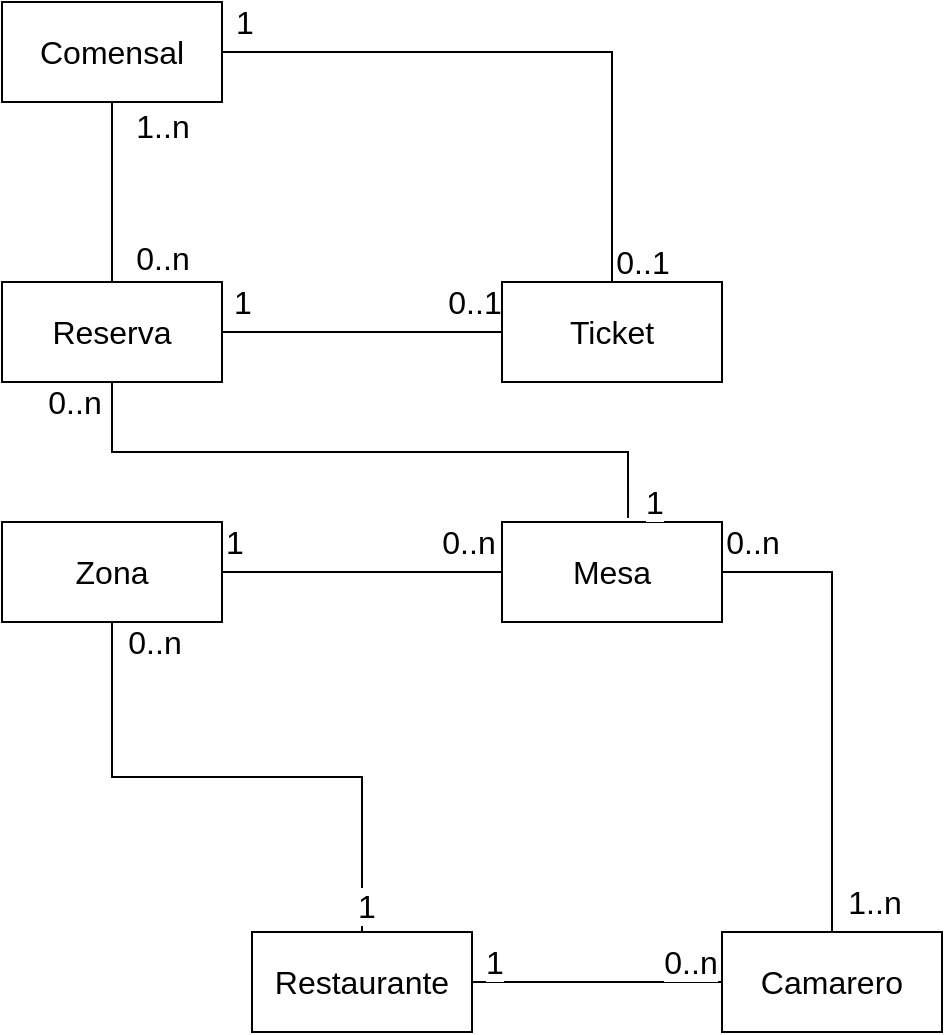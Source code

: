 <mxfile pages="2">
    <diagram id="C5RBs43oDa-KdzZeNtuy" name="Class">
        <mxGraphModel dx="2381" dy="970" grid="1" gridSize="10" guides="1" tooltips="1" connect="1" arrows="1" fold="1" page="1" pageScale="1" pageWidth="827" pageHeight="1169" math="0" shadow="0">
            <root>
                <mxCell id="WIyWlLk6GJQsqaUBKTNV-0"/>
                <mxCell id="WIyWlLk6GJQsqaUBKTNV-1" parent="WIyWlLk6GJQsqaUBKTNV-0"/>
                <mxCell id="EkLB9ta38baTP0wRSEzG-8" style="edgeStyle=none;curved=1;rounded=0;orthogonalLoop=1;jettySize=auto;html=1;exitX=1;exitY=0.5;exitDx=0;exitDy=0;entryX=0;entryY=0.5;entryDx=0;entryDy=0;fontSize=12;startSize=8;endSize=8;endArrow=none;endFill=0;" parent="WIyWlLk6GJQsqaUBKTNV-1" source="EkLB9ta38baTP0wRSEzG-0" target="EkLB9ta38baTP0wRSEzG-4" edge="1">
                    <mxGeometry relative="1" as="geometry"/>
                </mxCell>
                <mxCell id="EkLB9ta38baTP0wRSEzG-16" value="0..1" style="edgeLabel;html=1;align=center;verticalAlign=middle;resizable=0;points=[];fontSize=16;" parent="EkLB9ta38baTP0wRSEzG-8" vertex="1" connectable="0">
                    <mxGeometry x="0.8" relative="1" as="geometry">
                        <mxPoint y="-15" as="offset"/>
                    </mxGeometry>
                </mxCell>
                <mxCell id="EkLB9ta38baTP0wRSEzG-17" value="1" style="edgeLabel;html=1;align=center;verticalAlign=middle;resizable=0;points=[];fontSize=16;" parent="EkLB9ta38baTP0wRSEzG-8" vertex="1" connectable="0">
                    <mxGeometry x="-0.843" y="-2" relative="1" as="geometry">
                        <mxPoint x="-1" y="-17" as="offset"/>
                    </mxGeometry>
                </mxCell>
                <mxCell id="EkLB9ta38baTP0wRSEzG-9" style="edgeStyle=none;curved=1;rounded=0;orthogonalLoop=1;jettySize=auto;html=1;exitX=0.5;exitY=0;exitDx=0;exitDy=0;entryX=0.5;entryY=1;entryDx=0;entryDy=0;fontSize=12;startSize=8;endSize=8;endArrow=none;endFill=0;" parent="WIyWlLk6GJQsqaUBKTNV-1" source="EkLB9ta38baTP0wRSEzG-0" target="EkLB9ta38baTP0wRSEzG-1" edge="1">
                    <mxGeometry relative="1" as="geometry"/>
                </mxCell>
                <mxCell id="EkLB9ta38baTP0wRSEzG-20" value="1..n" style="edgeLabel;html=1;align=center;verticalAlign=middle;resizable=0;points=[];fontSize=16;" parent="EkLB9ta38baTP0wRSEzG-9" vertex="1" connectable="0">
                    <mxGeometry x="0.733" y="-1" relative="1" as="geometry">
                        <mxPoint x="24" as="offset"/>
                    </mxGeometry>
                </mxCell>
                <mxCell id="EkLB9ta38baTP0wRSEzG-21" value="0..n" style="edgeLabel;html=1;align=center;verticalAlign=middle;resizable=0;points=[];fontSize=16;" parent="EkLB9ta38baTP0wRSEzG-9" vertex="1" connectable="0">
                    <mxGeometry x="-0.733" y="-2" relative="1" as="geometry">
                        <mxPoint x="23" as="offset"/>
                    </mxGeometry>
                </mxCell>
                <mxCell id="EkLB9ta38baTP0wRSEzG-0" value="Reserva" style="html=1;whiteSpace=wrap;fontSize=16;" parent="WIyWlLk6GJQsqaUBKTNV-1" vertex="1">
                    <mxGeometry x="234" y="260" width="110" height="50" as="geometry"/>
                </mxCell>
                <mxCell id="EkLB9ta38baTP0wRSEzG-10" style="edgeStyle=orthogonalEdgeStyle;rounded=0;orthogonalLoop=1;jettySize=auto;html=1;exitX=1;exitY=0.5;exitDx=0;exitDy=0;entryX=0.5;entryY=0;entryDx=0;entryDy=0;fontSize=12;startSize=8;endSize=8;endArrow=none;endFill=0;" parent="WIyWlLk6GJQsqaUBKTNV-1" source="EkLB9ta38baTP0wRSEzG-1" target="EkLB9ta38baTP0wRSEzG-4" edge="1">
                    <mxGeometry relative="1" as="geometry"/>
                </mxCell>
                <mxCell id="EkLB9ta38baTP0wRSEzG-18" value="1" style="edgeLabel;html=1;align=center;verticalAlign=middle;resizable=0;points=[];fontSize=16;" parent="EkLB9ta38baTP0wRSEzG-10" vertex="1" connectable="0">
                    <mxGeometry x="-0.929" relative="1" as="geometry">
                        <mxPoint y="-15" as="offset"/>
                    </mxGeometry>
                </mxCell>
                <mxCell id="EkLB9ta38baTP0wRSEzG-19" value="0..1" style="edgeLabel;html=1;align=center;verticalAlign=middle;resizable=0;points=[];fontSize=16;" parent="EkLB9ta38baTP0wRSEzG-10" vertex="1" connectable="0">
                    <mxGeometry x="0.89" relative="1" as="geometry">
                        <mxPoint x="15" y="7" as="offset"/>
                    </mxGeometry>
                </mxCell>
                <mxCell id="EkLB9ta38baTP0wRSEzG-1" value="Comensal" style="html=1;whiteSpace=wrap;fontSize=16;" parent="WIyWlLk6GJQsqaUBKTNV-1" vertex="1">
                    <mxGeometry x="234" y="120" width="110" height="50" as="geometry"/>
                </mxCell>
                <mxCell id="EkLB9ta38baTP0wRSEzG-27" style="edgeStyle=orthogonalEdgeStyle;rounded=0;orthogonalLoop=1;jettySize=auto;html=1;exitX=0.5;exitY=0;exitDx=0;exitDy=0;entryX=0.5;entryY=1;entryDx=0;entryDy=0;fontSize=12;startSize=8;endSize=8;endArrow=none;endFill=0;" parent="WIyWlLk6GJQsqaUBKTNV-1" source="EkLB9ta38baTP0wRSEzG-2" target="EkLB9ta38baTP0wRSEzG-3" edge="1">
                    <mxGeometry relative="1" as="geometry"/>
                </mxCell>
                <mxCell id="EkLB9ta38baTP0wRSEzG-28" value="1" style="edgeLabel;html=1;align=center;verticalAlign=middle;resizable=0;points=[];fontSize=16;" parent="EkLB9ta38baTP0wRSEzG-27" vertex="1" connectable="0">
                    <mxGeometry x="-0.907" y="-2" relative="1" as="geometry">
                        <mxPoint as="offset"/>
                    </mxGeometry>
                </mxCell>
                <mxCell id="EkLB9ta38baTP0wRSEzG-29" value="0..n" style="edgeLabel;html=1;align=center;verticalAlign=middle;resizable=0;points=[];fontSize=16;" parent="EkLB9ta38baTP0wRSEzG-27" vertex="1" connectable="0">
                    <mxGeometry x="0.957" y="1" relative="1" as="geometry">
                        <mxPoint x="22" y="4" as="offset"/>
                    </mxGeometry>
                </mxCell>
                <mxCell id="OMDFZ7N9RNwYcGZIL3JT-1" style="edgeStyle=none;curved=1;rounded=0;orthogonalLoop=1;jettySize=auto;html=1;exitX=1;exitY=0.5;exitDx=0;exitDy=0;entryX=0;entryY=0.5;entryDx=0;entryDy=0;fontSize=12;startSize=8;endSize=8;endArrow=none;endFill=0;" parent="WIyWlLk6GJQsqaUBKTNV-1" source="EkLB9ta38baTP0wRSEzG-2" target="OMDFZ7N9RNwYcGZIL3JT-0" edge="1">
                    <mxGeometry relative="1" as="geometry"/>
                </mxCell>
                <mxCell id="OMDFZ7N9RNwYcGZIL3JT-2" value="1" style="edgeLabel;html=1;align=center;verticalAlign=middle;resizable=0;points=[];fontSize=16;" parent="OMDFZ7N9RNwYcGZIL3JT-1" vertex="1" connectable="0">
                    <mxGeometry x="-0.776" y="1" relative="1" as="geometry">
                        <mxPoint x="-3" y="-9" as="offset"/>
                    </mxGeometry>
                </mxCell>
                <mxCell id="OMDFZ7N9RNwYcGZIL3JT-3" value="0..n" style="edgeLabel;html=1;align=center;verticalAlign=middle;resizable=0;points=[];fontSize=16;" parent="OMDFZ7N9RNwYcGZIL3JT-1" vertex="1" connectable="0">
                    <mxGeometry x="0.744" y="-1" relative="1" as="geometry">
                        <mxPoint y="-11" as="offset"/>
                    </mxGeometry>
                </mxCell>
                <mxCell id="EkLB9ta38baTP0wRSEzG-2" value="Restaurante" style="html=1;whiteSpace=wrap;fontSize=16;" parent="WIyWlLk6GJQsqaUBKTNV-1" vertex="1">
                    <mxGeometry x="359" y="585" width="110" height="50" as="geometry"/>
                </mxCell>
                <mxCell id="EkLB9ta38baTP0wRSEzG-26" style="edgeStyle=none;curved=1;rounded=0;orthogonalLoop=1;jettySize=auto;html=1;exitX=1;exitY=0.5;exitDx=0;exitDy=0;fontSize=12;startSize=8;endSize=8;endArrow=none;endFill=0;" parent="WIyWlLk6GJQsqaUBKTNV-1" source="EkLB9ta38baTP0wRSEzG-3" target="EkLB9ta38baTP0wRSEzG-25" edge="1">
                    <mxGeometry relative="1" as="geometry"/>
                </mxCell>
                <mxCell id="EkLB9ta38baTP0wRSEzG-30" value="1" style="edgeLabel;html=1;align=center;verticalAlign=middle;resizable=0;points=[];fontSize=16;" parent="EkLB9ta38baTP0wRSEzG-26" vertex="1" connectable="0">
                    <mxGeometry x="-0.786" y="-1" relative="1" as="geometry">
                        <mxPoint x="-9" y="-16" as="offset"/>
                    </mxGeometry>
                </mxCell>
                <mxCell id="EkLB9ta38baTP0wRSEzG-31" value="0..n" style="edgeLabel;html=1;align=center;verticalAlign=middle;resizable=0;points=[];fontSize=16;" parent="EkLB9ta38baTP0wRSEzG-26" vertex="1" connectable="0">
                    <mxGeometry x="0.757" relative="1" as="geometry">
                        <mxPoint y="-15" as="offset"/>
                    </mxGeometry>
                </mxCell>
                <mxCell id="EkLB9ta38baTP0wRSEzG-3" value="Zona" style="html=1;whiteSpace=wrap;fontSize=16;" parent="WIyWlLk6GJQsqaUBKTNV-1" vertex="1">
                    <mxGeometry x="234" y="380" width="110" height="50" as="geometry"/>
                </mxCell>
                <mxCell id="EkLB9ta38baTP0wRSEzG-4" value="Ticket" style="html=1;whiteSpace=wrap;fontSize=16;" parent="WIyWlLk6GJQsqaUBKTNV-1" vertex="1">
                    <mxGeometry x="484" y="260" width="110" height="50" as="geometry"/>
                </mxCell>
                <mxCell id="EkLB9ta38baTP0wRSEzG-25" value="Mesa" style="html=1;whiteSpace=wrap;fontSize=16;" parent="WIyWlLk6GJQsqaUBKTNV-1" vertex="1">
                    <mxGeometry x="484" y="380" width="110" height="50" as="geometry"/>
                </mxCell>
                <mxCell id="EkLB9ta38baTP0wRSEzG-32" style="edgeStyle=orthogonalEdgeStyle;rounded=0;orthogonalLoop=1;jettySize=auto;html=1;exitX=0.5;exitY=1;exitDx=0;exitDy=0;entryX=0.573;entryY=-0.04;entryDx=0;entryDy=0;entryPerimeter=0;fontSize=12;startSize=8;endSize=8;endArrow=none;endFill=0;" parent="WIyWlLk6GJQsqaUBKTNV-1" source="EkLB9ta38baTP0wRSEzG-0" target="EkLB9ta38baTP0wRSEzG-25" edge="1">
                    <mxGeometry relative="1" as="geometry"/>
                </mxCell>
                <mxCell id="EkLB9ta38baTP0wRSEzG-33" value="1" style="edgeLabel;html=1;align=center;verticalAlign=middle;resizable=0;points=[];fontSize=16;" parent="EkLB9ta38baTP0wRSEzG-32" vertex="1" connectable="0">
                    <mxGeometry x="0.926" y="-1" relative="1" as="geometry">
                        <mxPoint x="14" y="4" as="offset"/>
                    </mxGeometry>
                </mxCell>
                <mxCell id="EkLB9ta38baTP0wRSEzG-34" value="0..n" style="edgeLabel;html=1;align=center;verticalAlign=middle;resizable=0;points=[];fontSize=16;" parent="EkLB9ta38baTP0wRSEzG-32" vertex="1" connectable="0">
                    <mxGeometry x="-0.963" y="3" relative="1" as="geometry">
                        <mxPoint x="-22" y="4" as="offset"/>
                    </mxGeometry>
                </mxCell>
                <mxCell id="OMDFZ7N9RNwYcGZIL3JT-4" style="edgeStyle=orthogonalEdgeStyle;rounded=0;orthogonalLoop=1;jettySize=auto;html=1;exitX=0.5;exitY=0;exitDx=0;exitDy=0;entryX=1;entryY=0.5;entryDx=0;entryDy=0;fontSize=12;startSize=8;endSize=8;endArrow=none;endFill=0;" parent="WIyWlLk6GJQsqaUBKTNV-1" source="OMDFZ7N9RNwYcGZIL3JT-0" target="EkLB9ta38baTP0wRSEzG-25" edge="1">
                    <mxGeometry relative="1" as="geometry"/>
                </mxCell>
                <mxCell id="OMDFZ7N9RNwYcGZIL3JT-5" value="0..n" style="edgeLabel;html=1;align=center;verticalAlign=middle;resizable=0;points=[];fontSize=16;" parent="OMDFZ7N9RNwYcGZIL3JT-4" vertex="1" connectable="0">
                    <mxGeometry x="0.872" relative="1" as="geometry">
                        <mxPoint y="-15" as="offset"/>
                    </mxGeometry>
                </mxCell>
                <mxCell id="OMDFZ7N9RNwYcGZIL3JT-6" value="1..n" style="edgeLabel;html=1;align=center;verticalAlign=middle;resizable=0;points=[];fontSize=16;" parent="OMDFZ7N9RNwYcGZIL3JT-4" vertex="1" connectable="0">
                    <mxGeometry x="-0.855" y="-2" relative="1" as="geometry">
                        <mxPoint x="19" y="2" as="offset"/>
                    </mxGeometry>
                </mxCell>
                <mxCell id="OMDFZ7N9RNwYcGZIL3JT-0" value="Camarero" style="html=1;whiteSpace=wrap;fontSize=16;" parent="WIyWlLk6GJQsqaUBKTNV-1" vertex="1">
                    <mxGeometry x="594" y="585" width="110" height="50" as="geometry"/>
                </mxCell>
            </root>
        </mxGraphModel>
    </diagram>
    <diagram id="erAHdIHQa3x4-7vyZpu6" name="UseCase">
        <mxGraphModel dx="2856" dy="1370" grid="0" gridSize="10" guides="1" tooltips="1" connect="1" arrows="0" fold="1" page="0" pageScale="1" pageWidth="827" pageHeight="1169" math="0" shadow="0">
            <root>
                <mxCell id="0"/>
                <mxCell id="1" parent="0"/>
                <mxCell id="LYXGkDE8hxfl4SKyt4XY-6" style="edgeStyle=none;curved=1;rounded=0;orthogonalLoop=1;jettySize=auto;html=1;exitX=0.5;exitY=0.5;exitDx=0;exitDy=0;exitPerimeter=0;entryX=1;entryY=0.5;entryDx=0;entryDy=0;fontSize=12;startSize=8;endSize=8;endArrow=none;endFill=0;" parent="1" source="P4WgWhsRx0VuXNSD5w6V-1" target="LYXGkDE8hxfl4SKyt4XY-3" edge="1">
                    <mxGeometry relative="1" as="geometry"/>
                </mxCell>
                <mxCell id="LYXGkDE8hxfl4SKyt4XY-7" style="edgeStyle=none;curved=1;rounded=0;orthogonalLoop=1;jettySize=auto;html=1;exitX=0.5;exitY=0.5;exitDx=0;exitDy=0;exitPerimeter=0;entryX=1;entryY=0.5;entryDx=0;entryDy=0;fontSize=12;startSize=8;endSize=8;endArrow=none;endFill=0;" parent="1" source="P4WgWhsRx0VuXNSD5w6V-1" target="LYXGkDE8hxfl4SKyt4XY-2" edge="1">
                    <mxGeometry relative="1" as="geometry"/>
                </mxCell>
                <mxCell id="LYXGkDE8hxfl4SKyt4XY-8" style="edgeStyle=none;curved=1;rounded=0;orthogonalLoop=1;jettySize=auto;html=1;exitX=0.5;exitY=0.5;exitDx=0;exitDy=0;exitPerimeter=0;entryX=1;entryY=0.5;entryDx=0;entryDy=0;fontSize=12;startSize=8;endSize=8;endArrow=none;endFill=0;" parent="1" source="P4WgWhsRx0VuXNSD5w6V-1" target="LYXGkDE8hxfl4SKyt4XY-5" edge="1">
                    <mxGeometry relative="1" as="geometry"/>
                </mxCell>
                <mxCell id="OANpe9epuxXBcD9a5ZMN-16" style="edgeStyle=none;html=1;exitX=0.5;exitY=0;exitDx=0;exitDy=0;exitPerimeter=0;entryX=0.5;entryY=0;entryDx=0;entryDy=0;entryPerimeter=0;endArrow=block;endFill=0;endSize=12;" edge="1" parent="1" source="P4WgWhsRx0VuXNSD5w6V-1" target="bIkSfp_ppsjiceqQSNj0-4">
                    <mxGeometry relative="1" as="geometry"/>
                </mxCell>
                <mxCell id="P4WgWhsRx0VuXNSD5w6V-1" value="Restaurante_administrador" style="shape=umlActor;verticalLabelPosition=bottom;verticalAlign=top;html=1;fontSize=16;rounded=0;" parent="1" vertex="1">
                    <mxGeometry x="602" y="-264" width="30" height="60" as="geometry"/>
                </mxCell>
                <mxCell id="LYXGkDE8hxfl4SKyt4XY-12" style="edgeStyle=none;curved=1;rounded=0;orthogonalLoop=1;jettySize=auto;html=1;exitX=0.5;exitY=0.5;exitDx=0;exitDy=0;exitPerimeter=0;entryX=0;entryY=0.5;entryDx=0;entryDy=0;fontSize=12;startSize=8;endSize=8;endArrow=none;endFill=0;" parent="1" source="bIkSfp_ppsjiceqQSNj0-4" target="LYXGkDE8hxfl4SKyt4XY-11" edge="1">
                    <mxGeometry relative="1" as="geometry"/>
                </mxCell>
                <mxCell id="bIkSfp_ppsjiceqQSNj0-4" value="Camarero" style="shape=umlActor;verticalLabelPosition=bottom;verticalAlign=top;html=1;outlineConnect=0;fontSize=16;rounded=0;" parent="1" vertex="1">
                    <mxGeometry x="-456" y="-151" width="30" height="60" as="geometry"/>
                </mxCell>
                <mxCell id="wAQsyR-04KVuGuFCgq3Q-1" value="Backoffice" style="shape=umlFrame;whiteSpace=wrap;html=1;pointerEvents=0;recursiveResize=0;container=1;collapsible=0;width=160;fontSize=16;rounded=0;" parent="1" vertex="1">
                    <mxGeometry x="-54" y="-127" width="340" height="901" as="geometry"/>
                </mxCell>
                <mxCell id="wAQsyR-04KVuGuFCgq3Q-2" value="Asignar camarero a una mesa" style="ellipse;html=1;whiteSpace=wrap;fontSize=16;rounded=0;" parent="wAQsyR-04KVuGuFCgq3Q-1" vertex="1">
                    <mxGeometry x="58.5" y="40" width="223" height="38" as="geometry"/>
                </mxCell>
                <mxCell id="J6ed8K2xbNNyXTb1UdcD-2" value="Asignarse a una mesa" style="ellipse;html=1;whiteSpace=wrap;fontSize=16;rounded=0;" parent="wAQsyR-04KVuGuFCgq3Q-1" vertex="1">
                    <mxGeometry x="58.5" y="81" width="223" height="33" as="geometry"/>
                </mxCell>
                <mxCell id="YsWzEeys4IaxDCjWVYEm-2" value="Generar nueva reserva (Persona que llama)" style="ellipse;html=1;whiteSpace=wrap;fontSize=16;rounded=0;" parent="wAQsyR-04KVuGuFCgq3Q-1" vertex="1">
                    <mxGeometry x="58.5" y="132" width="223" height="47" as="geometry"/>
                </mxCell>
                <mxCell id="LYXGkDE8hxfl4SKyt4XY-3" value="Crear camarero" style="ellipse;html=1;whiteSpace=wrap;fontSize=16;rounded=0;" parent="wAQsyR-04KVuGuFCgq3Q-1" vertex="1">
                    <mxGeometry x="58.5" y="195" width="223" height="26" as="geometry"/>
                </mxCell>
                <mxCell id="LYXGkDE8hxfl4SKyt4XY-2" value="Eliminar camarero" style="ellipse;html=1;whiteSpace=wrap;fontSize=16;rounded=0;" parent="wAQsyR-04KVuGuFCgq3Q-1" vertex="1">
                    <mxGeometry x="58.5" y="223" width="223" height="28" as="geometry"/>
                </mxCell>
                <mxCell id="LYXGkDE8hxfl4SKyt4XY-4" style="edgeStyle=none;curved=1;rounded=0;orthogonalLoop=1;jettySize=auto;html=1;exitX=0.5;exitY=1;exitDx=0;exitDy=0;fontSize=12;startSize=8;endSize=8;" parent="wAQsyR-04KVuGuFCgq3Q-1" source="LYXGkDE8hxfl4SKyt4XY-3" target="LYXGkDE8hxfl4SKyt4XY-3" edge="1">
                    <mxGeometry relative="1" as="geometry"/>
                </mxCell>
                <mxCell id="LYXGkDE8hxfl4SKyt4XY-5" value="Actualizar camarero" style="ellipse;html=1;whiteSpace=wrap;fontSize=16;rounded=0;" parent="wAQsyR-04KVuGuFCgq3Q-1" vertex="1">
                    <mxGeometry x="58.5" y="255" width="223" height="28" as="geometry"/>
                </mxCell>
                <mxCell id="LYXGkDE8hxfl4SKyt4XY-11" value="Actualizarse su perfil" style="ellipse;html=1;whiteSpace=wrap;fontSize=16;rounded=0;" parent="wAQsyR-04KVuGuFCgq3Q-1" vertex="1">
                    <mxGeometry x="65" y="287" width="223" height="28" as="geometry"/>
                </mxCell>
                <mxCell id="OANpe9epuxXBcD9a5ZMN-1" value="Actualizar reserva" style="ellipse;html=1;whiteSpace=wrap;fontSize=16;rounded=0;" vertex="1" parent="wAQsyR-04KVuGuFCgq3Q-1">
                    <mxGeometry x="64" y="328" width="223" height="28" as="geometry"/>
                </mxCell>
                <mxCell id="OANpe9epuxXBcD9a5ZMN-2" value="Eliminar reserva" style="ellipse;html=1;whiteSpace=wrap;fontSize=16;rounded=0;" vertex="1" parent="wAQsyR-04KVuGuFCgq3Q-1">
                    <mxGeometry x="66" y="356" width="223" height="28" as="geometry"/>
                </mxCell>
                <mxCell id="OANpe9epuxXBcD9a5ZMN-3" value="Listar reservas por fecha" style="ellipse;html=1;whiteSpace=wrap;fontSize=16;rounded=0;" vertex="1" parent="wAQsyR-04KVuGuFCgq3Q-1">
                    <mxGeometry x="64" y="417" width="223" height="28" as="geometry"/>
                </mxCell>
                <mxCell id="OANpe9epuxXBcD9a5ZMN-4" value="Ver detalles de reserva" style="ellipse;html=1;whiteSpace=wrap;fontSize=16;rounded=0;" vertex="1" parent="wAQsyR-04KVuGuFCgq3Q-1">
                    <mxGeometry x="66" y="386" width="223" height="28" as="geometry"/>
                </mxCell>
                <mxCell id="OANpe9epuxXBcD9a5ZMN-18" value="Login" style="ellipse;html=1;whiteSpace=wrap;fontSize=16;rounded=0;" vertex="1" parent="wAQsyR-04KVuGuFCgq3Q-1">
                    <mxGeometry x="66" y="458" width="223" height="28" as="geometry"/>
                </mxCell>
                <mxCell id="OANpe9epuxXBcD9a5ZMN-19" value="Logout" style="ellipse;html=1;whiteSpace=wrap;fontSize=16;rounded=0;" vertex="1" parent="wAQsyR-04KVuGuFCgq3Q-1">
                    <mxGeometry x="64" y="491" width="223" height="28" as="geometry"/>
                </mxCell>
                <mxCell id="OANpe9epuxXBcD9a5ZMN-22" value="Añadir sala" style="ellipse;html=1;whiteSpace=wrap;fontSize=16;rounded=0;" vertex="1" parent="wAQsyR-04KVuGuFCgq3Q-1">
                    <mxGeometry x="66" y="535" width="223" height="28" as="geometry"/>
                </mxCell>
                <mxCell id="OANpe9epuxXBcD9a5ZMN-23" value="Eliminar sala" style="ellipse;html=1;whiteSpace=wrap;fontSize=16;rounded=0;" vertex="1" parent="wAQsyR-04KVuGuFCgq3Q-1">
                    <mxGeometry x="66" y="569" width="223" height="28" as="geometry"/>
                </mxCell>
                <mxCell id="OANpe9epuxXBcD9a5ZMN-24" value="Editar sala" style="ellipse;html=1;whiteSpace=wrap;fontSize=16;rounded=0;" vertex="1" parent="wAQsyR-04KVuGuFCgq3Q-1">
                    <mxGeometry x="64" y="603" width="223" height="28" as="geometry"/>
                </mxCell>
                <mxCell id="OANpe9epuxXBcD9a5ZMN-25" value="Añadir mesa a sala" style="ellipse;html=1;whiteSpace=wrap;fontSize=16;rounded=0;" vertex="1" parent="wAQsyR-04KVuGuFCgq3Q-1">
                    <mxGeometry x="66" y="637" width="223" height="28" as="geometry"/>
                </mxCell>
                <mxCell id="OANpe9epuxXBcD9a5ZMN-26" value="Editar mesa" style="ellipse;html=1;whiteSpace=wrap;fontSize=16;rounded=0;" vertex="1" parent="wAQsyR-04KVuGuFCgq3Q-1">
                    <mxGeometry x="66" y="671" width="223" height="28" as="geometry"/>
                </mxCell>
                <mxCell id="OANpe9epuxXBcD9a5ZMN-27" value="Eliminar mesa" style="ellipse;html=1;whiteSpace=wrap;fontSize=16;rounded=0;" vertex="1" parent="wAQsyR-04KVuGuFCgq3Q-1">
                    <mxGeometry x="66" y="705" width="223" height="28" as="geometry"/>
                </mxCell>
                <mxCell id="J6ed8K2xbNNyXTb1UdcD-1" style="edgeStyle=none;curved=1;rounded=0;orthogonalLoop=1;jettySize=auto;html=1;exitX=1;exitY=0.5;exitDx=0;exitDy=0;fontSize=12;startSize=8;endSize=8;endArrow=none;endFill=0;entryX=0.456;entryY=0.239;entryDx=0;entryDy=0;entryPerimeter=0;" parent="1" source="wAQsyR-04KVuGuFCgq3Q-2" target="P4WgWhsRx0VuXNSD5w6V-1" edge="1">
                    <mxGeometry relative="1" as="geometry"/>
                </mxCell>
                <mxCell id="J6ed8K2xbNNyXTb1UdcD-3" style="edgeStyle=none;curved=1;rounded=0;orthogonalLoop=1;jettySize=auto;html=1;exitX=0;exitY=0.5;exitDx=0;exitDy=0;fontSize=12;startSize=8;endSize=8;endArrow=none;endFill=0;" parent="1" source="J6ed8K2xbNNyXTb1UdcD-2" target="bIkSfp_ppsjiceqQSNj0-4" edge="1">
                    <mxGeometry relative="1" as="geometry"/>
                </mxCell>
                <mxCell id="YsWzEeys4IaxDCjWVYEm-4" style="edgeStyle=none;curved=1;rounded=0;orthogonalLoop=1;jettySize=auto;html=1;exitX=0;exitY=0.5;exitDx=0;exitDy=0;fontSize=12;startSize=8;endSize=8;endArrow=none;endFill=0;" parent="1" source="YsWzEeys4IaxDCjWVYEm-2" target="bIkSfp_ppsjiceqQSNj0-4" edge="1">
                    <mxGeometry relative="1" as="geometry"/>
                </mxCell>
                <mxCell id="OANpe9epuxXBcD9a5ZMN-6" style="edgeStyle=none;html=1;exitX=0;exitY=0.5;exitDx=0;exitDy=0;entryX=0.5;entryY=0.5;entryDx=0;entryDy=0;entryPerimeter=0;endArrow=none;endFill=0;" edge="1" parent="1" source="OANpe9epuxXBcD9a5ZMN-1" target="bIkSfp_ppsjiceqQSNj0-4">
                    <mxGeometry relative="1" as="geometry"/>
                </mxCell>
                <mxCell id="OANpe9epuxXBcD9a5ZMN-10" style="edgeStyle=none;html=1;exitX=0;exitY=0.5;exitDx=0;exitDy=0;endArrow=none;endFill=0;" edge="1" parent="1" source="OANpe9epuxXBcD9a5ZMN-2" target="bIkSfp_ppsjiceqQSNj0-4">
                    <mxGeometry relative="1" as="geometry"/>
                </mxCell>
                <mxCell id="OANpe9epuxXBcD9a5ZMN-11" style="edgeStyle=none;html=1;exitX=0;exitY=0.5;exitDx=0;exitDy=0;endArrow=none;endFill=0;" edge="1" parent="1" source="OANpe9epuxXBcD9a5ZMN-4" target="bIkSfp_ppsjiceqQSNj0-4">
                    <mxGeometry relative="1" as="geometry"/>
                </mxCell>
                <mxCell id="OANpe9epuxXBcD9a5ZMN-15" style="edgeStyle=none;html=1;exitX=0;exitY=0.5;exitDx=0;exitDy=0;endArrow=none;endFill=0;" edge="1" parent="1" source="OANpe9epuxXBcD9a5ZMN-3" target="bIkSfp_ppsjiceqQSNj0-4">
                    <mxGeometry relative="1" as="geometry"/>
                </mxCell>
                <mxCell id="OANpe9epuxXBcD9a5ZMN-20" style="edgeStyle=none;html=1;exitX=0;exitY=0.5;exitDx=0;exitDy=0;entryX=0.5;entryY=0.5;entryDx=0;entryDy=0;entryPerimeter=0;endArrow=none;endFill=0;endSize=12;" edge="1" parent="1" source="OANpe9epuxXBcD9a5ZMN-18" target="bIkSfp_ppsjiceqQSNj0-4">
                    <mxGeometry relative="1" as="geometry"/>
                </mxCell>
                <mxCell id="OANpe9epuxXBcD9a5ZMN-21" style="edgeStyle=none;html=1;exitX=0;exitY=0.5;exitDx=0;exitDy=0;endArrow=none;endFill=0;endSize=12;entryX=0.5;entryY=0.5;entryDx=0;entryDy=0;entryPerimeter=0;" edge="1" parent="1" source="OANpe9epuxXBcD9a5ZMN-19" target="bIkSfp_ppsjiceqQSNj0-4">
                    <mxGeometry relative="1" as="geometry">
                        <mxPoint x="-209.326" y="331.503" as="targetPoint"/>
                    </mxGeometry>
                </mxCell>
                <mxCell id="OANpe9epuxXBcD9a5ZMN-28" style="edgeStyle=none;html=1;exitX=1;exitY=0.5;exitDx=0;exitDy=0;entryX=0.5;entryY=0.5;entryDx=0;entryDy=0;entryPerimeter=0;endArrow=none;endFill=0;endSize=12;" edge="1" parent="1" source="OANpe9epuxXBcD9a5ZMN-22" target="P4WgWhsRx0VuXNSD5w6V-1">
                    <mxGeometry relative="1" as="geometry"/>
                </mxCell>
                <mxCell id="OANpe9epuxXBcD9a5ZMN-29" style="edgeStyle=none;html=1;exitX=1;exitY=0.5;exitDx=0;exitDy=0;endArrow=none;endFill=0;endSize=12;entryX=0.633;entryY=0.633;entryDx=0;entryDy=0;entryPerimeter=0;" edge="1" parent="1" source="OANpe9epuxXBcD9a5ZMN-23" target="P4WgWhsRx0VuXNSD5w6V-1">
                    <mxGeometry relative="1" as="geometry">
                        <mxPoint x="515.674" y="-239.664" as="targetPoint"/>
                    </mxGeometry>
                </mxCell>
                <mxCell id="OANpe9epuxXBcD9a5ZMN-30" style="edgeStyle=none;html=1;exitX=1;exitY=0.5;exitDx=0;exitDy=0;entryX=0.689;entryY=0.272;entryDx=0;entryDy=0;entryPerimeter=0;endArrow=none;endFill=0;endSize=12;" edge="1" parent="1" source="OANpe9epuxXBcD9a5ZMN-24" target="P4WgWhsRx0VuXNSD5w6V-1">
                    <mxGeometry relative="1" as="geometry"/>
                </mxCell>
                <mxCell id="OANpe9epuxXBcD9a5ZMN-31" style="edgeStyle=none;html=1;exitX=1;exitY=0.5;exitDx=0;exitDy=0;entryX=0.489;entryY=0.306;entryDx=0;entryDy=0;entryPerimeter=0;endArrow=none;endFill=0;endSize=12;" edge="1" parent="1" source="OANpe9epuxXBcD9a5ZMN-25" target="P4WgWhsRx0VuXNSD5w6V-1">
                    <mxGeometry relative="1" as="geometry"/>
                </mxCell>
                <mxCell id="OANpe9epuxXBcD9a5ZMN-32" style="edgeStyle=none;html=1;exitX=1;exitY=0.5;exitDx=0;exitDy=0;entryX=0.5;entryY=0.5;entryDx=0;entryDy=0;entryPerimeter=0;endArrow=none;endFill=0;endSize=12;" edge="1" parent="1" source="OANpe9epuxXBcD9a5ZMN-26" target="P4WgWhsRx0VuXNSD5w6V-1">
                    <mxGeometry relative="1" as="geometry"/>
                </mxCell>
                <mxCell id="OANpe9epuxXBcD9a5ZMN-33" style="edgeStyle=none;html=1;exitX=1;exitY=0.5;exitDx=0;exitDy=0;entryX=0.656;entryY=0.239;entryDx=0;entryDy=0;entryPerimeter=0;endArrow=none;endFill=0;endSize=12;" edge="1" parent="1" source="OANpe9epuxXBcD9a5ZMN-27" target="P4WgWhsRx0VuXNSD5w6V-1">
                    <mxGeometry relative="1" as="geometry"/>
                </mxCell>
            </root>
        </mxGraphModel>
    </diagram>
</mxfile>